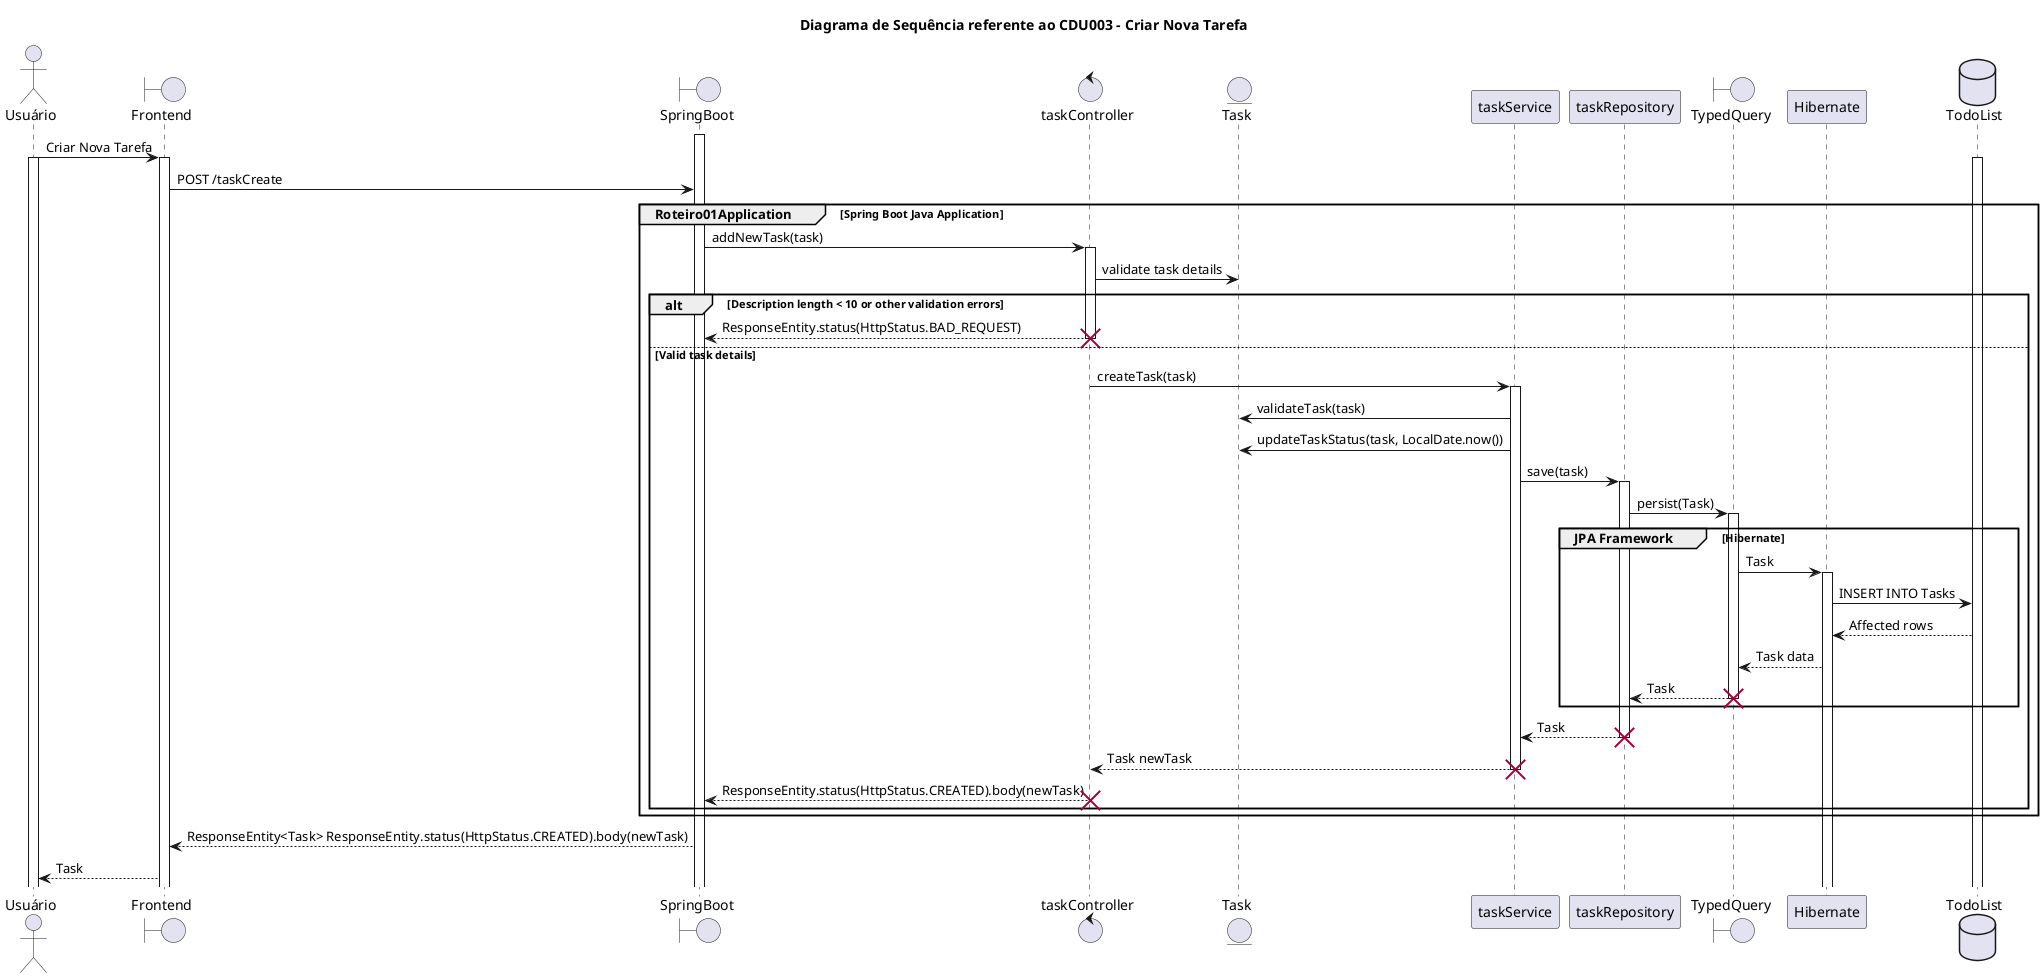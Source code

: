 @startuml
title Diagrama de Sequência referente ao CDU003 - Criar Nova Tarefa
actor Usuário
Boundary Frontend
Boundary SpringBoot
Control taskController
Entity Task
Participant taskService
Participant taskRepository
Boundary TypedQuery
Participant Hibernate
Database TodoList

activate SpringBoot
Usuário -> Frontend: Criar Nova Tarefa
activate Usuário
activate Frontend
activate TodoList
Frontend -> SpringBoot: POST /taskCreate
group Roteiro01Application [Spring Boot Java Application]
SpringBoot -> taskController: addNewTask(task)
activate taskController
taskController -> Task: validate task details
alt Description length < 10 or other validation errors
    taskController --> SpringBoot: ResponseEntity.status(HttpStatus.BAD_REQUEST)
    destroy taskController
else Valid task details
    taskController -> taskService: createTask(task)
    activate taskService
    taskService -> Task: validateTask(task)
    taskService -> Task: updateTaskStatus(task, LocalDate.now())
    taskService -> taskRepository: save(task)
    activate taskRepository
    taskRepository -> TypedQuery: persist(Task)
    group JPA Framework [Hibernate]
    Activate TypedQuery
    TypedQuery -> Hibernate: Task
    Activate Hibernate
    Hibernate -> TodoList: INSERT INTO Tasks
    TodoList --> Hibernate: Affected rows
    Hibernate --> TypedQuery: Task data
    TypedQuery --> taskRepository: Task
    destroy TypedQuery
    end
    taskRepository --> taskService: Task
    destroy taskRepository
    taskService --> taskController: Task newTask
    destroy taskService
    taskController --> SpringBoot: ResponseEntity.status(HttpStatus.CREATED).body(newTask)
    destroy taskController
end
end
SpringBoot --> Frontend: ResponseEntity<Task> ResponseEntity.status(HttpStatus.CREATED).body(newTask)
Frontend --> Usuário: Task
@enduml
